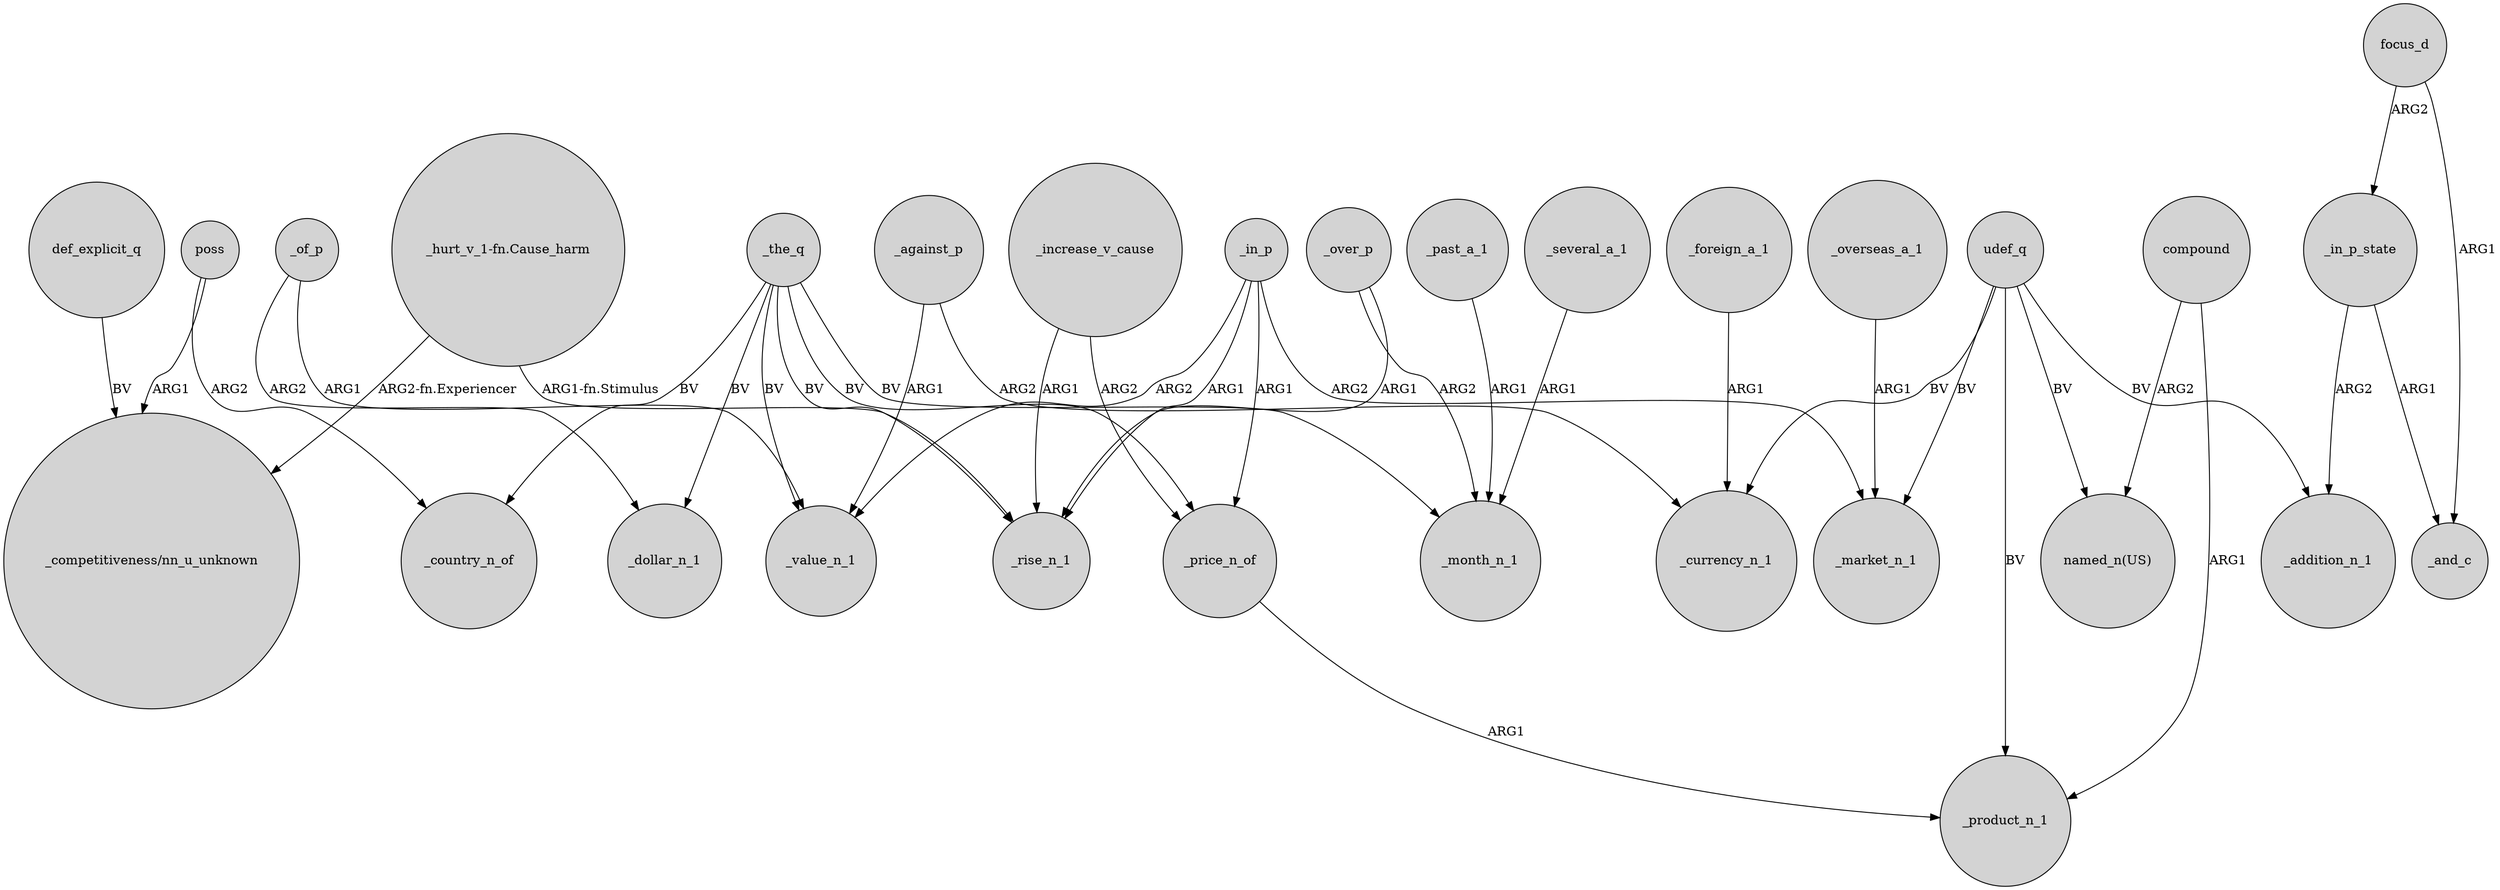 digraph {
	node [shape=circle style=filled]
	"_hurt_v_1-fn.Cause_harm" -> "_competitiveness/nn_u_unknown" [label="ARG2-fn.Experiencer"]
	_against_p -> _currency_n_1 [label=ARG2]
	compound -> _product_n_1 [label=ARG1]
	poss -> _country_n_of [label=ARG2]
	udef_q -> "named_n(US)" [label=BV]
	_in_p_state -> _and_c [label=ARG1]
	_in_p -> _value_n_1 [label=ARG2]
	focus_d -> _in_p_state [label=ARG2]
	def_explicit_q -> "_competitiveness/nn_u_unknown" [label=BV]
	_of_p -> _value_n_1 [label=ARG1]
	_the_q -> _dollar_n_1 [label=BV]
	udef_q -> _market_n_1 [label=BV]
	_the_q -> _price_n_of [label=BV]
	compound -> "named_n(US)" [label=ARG2]
	_several_a_1 -> _month_n_1 [label=ARG1]
	udef_q -> _currency_n_1 [label=BV]
	_in_p -> _rise_n_1 [label=ARG1]
	_over_p -> _month_n_1 [label=ARG2]
	_the_q -> _rise_n_1 [label=BV]
	_the_q -> _month_n_1 [label=BV]
	_the_q -> _country_n_of [label=BV]
	_past_a_1 -> _month_n_1 [label=ARG1]
	_increase_v_cause -> _rise_n_1 [label=ARG1]
	focus_d -> _and_c [label=ARG1]
	_against_p -> _value_n_1 [label=ARG1]
	_the_q -> _value_n_1 [label=BV]
	_overseas_a_1 -> _market_n_1 [label=ARG1]
	_in_p_state -> _addition_n_1 [label=ARG2]
	udef_q -> _product_n_1 [label=BV]
	_increase_v_cause -> _price_n_of [label=ARG2]
	_in_p -> _market_n_1 [label=ARG2]
	poss -> "_competitiveness/nn_u_unknown" [label=ARG1]
	_of_p -> _dollar_n_1 [label=ARG2]
	_foreign_a_1 -> _currency_n_1 [label=ARG1]
	_in_p -> _price_n_of [label=ARG1]
	_price_n_of -> _product_n_1 [label=ARG1]
	udef_q -> _addition_n_1 [label=BV]
	"_hurt_v_1-fn.Cause_harm" -> _rise_n_1 [label="ARG1-fn.Stimulus"]
	_over_p -> _rise_n_1 [label=ARG1]
}

